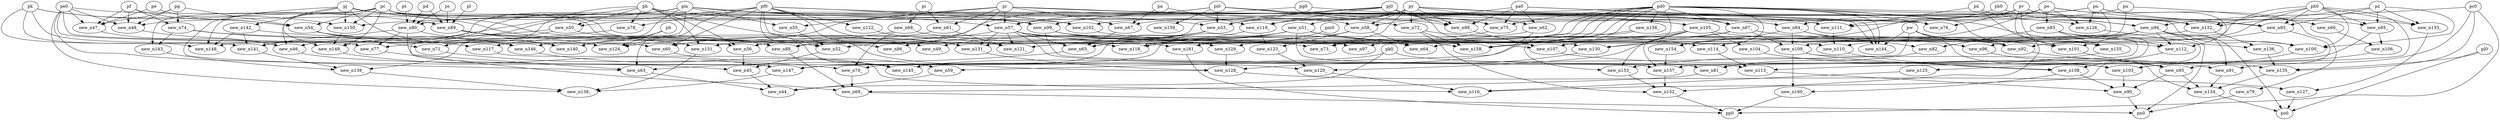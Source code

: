 digraph G {
    "new_n79_" -> "pn0";
    "new_n69_" -> "pn0";
    "new_n90_" -> "pn0";
    "new_n94_" -> "pn0";
    "new_n45_" -> "new_n44_";
    "pk0" -> "new_n44_";
    "new_n59_" -> "new_n44_";
    "new_n63_" -> "new_n44_";
    "new_n46_" -> "new_n45_";
    "new_n52_" -> "new_n45_";
    "new_n56_" -> "new_n45_";
    "pc" -> "new_n46_";
    "new_n47_" -> "new_n46_";
    "pm" -> "new_n46_";
    "new_n48_" -> "new_n46_";
    "pe" -> "new_n47_";
    "pf" -> "new_n47_";
    "pg" -> "new_n47_";
    "pe0" -> "new_n47_";
    "pf" -> "new_n48_";
    "pg" -> "new_n48_";
    "pd0" -> "new_n48_";
    "pe0" -> "new_n48_";
    "new_n51_" -> "new_n49_";
    "new_n50_" -> "new_n49_";
    "pf0" -> "new_n50_";
    "ph" -> "new_n50_";
    "py" -> "new_n51_";
    "pf0" -> "new_n52_";
    "new_n53_" -> "new_n52_";
    "new_n55_" -> "new_n52_";
    "new_n54_" -> "new_n52_";
    "ph" -> "new_n53_";
    "py" -> "new_n53_";
    "pi0" -> "new_n53_";
    "pj0" -> "new_n53_";
    "pc" -> "new_n54_";
    "pe" -> "new_n54_";
    "pf" -> "new_n54_";
    "pg" -> "new_n54_";
    "pr" -> "new_n55_";
    "pm" -> "new_n55_";
    "new_n57_" -> "new_n56_";
    "pd0" -> "new_n56_";
    "pe0" -> "new_n56_";
    "ph" -> "new_n56_";
    "py" -> "new_n57_";
    "pm" -> "new_n57_";
    "pr" -> "new_n57_";
    "pi0" -> "new_n57_";
    "pr" -> "new_n58_";
    "py" -> "new_n58_";
    "pa0" -> "new_n58_";
    "new_n62_" -> "new_n59_";
    "new_n60_" -> "new_n59_";
    "pe0" -> "new_n60_";
    "pf0" -> "new_n60_";
    "new_n61_" -> "new_n60_";
    "pr" -> "new_n61_";
    "pi" -> "new_n61_";
    "pa0" -> "new_n62_";
    "py" -> "new_n62_";
    "pj" -> "new_n63_";
    "ph" -> "new_n63_";
    "pf0" -> "new_n63_";
    "new_n65_" -> "new_n63_";
    "pd0" -> "new_n64_";
    "new_n57_" -> "new_n64_";
    "new_n58_" -> "new_n64_";
    "new_n57_" -> "new_n65_";
    "new_n51_" -> "new_n65_";
    "new_n67_" -> "new_n65_";
    "pd0" -> "new_n65_";
    "pu" -> "new_n66_";
    "pr" -> "new_n67_";
    "pv" -> "new_n67_";
    "pa" -> "new_n67_";
    "pi" -> "new_n68_";
    "new_n70_" -> "new_n69_";
    "new_n88_" -> "new_n69_";
    "new_n77_" -> "new_n69_";
    "new_n81_" -> "new_n69_";
    "new_n71_" -> "new_n70_";
    "new_n68_" -> "new_n70_";
    "pk0" -> "new_n70_";
    "ph" -> "new_n71_";
    "new_n54_" -> "new_n71_";
    "py" -> "new_n72_";
    "pi0" -> "new_n72_";
    "new_n75_" -> "new_n73_";
    "py" -> "new_n73_";
    "new_n74_" -> "new_n73_";
    "pf" -> "new_n74_";
    "pg" -> "new_n74_";
    "pa0" -> "new_n75_";
    "pd0" -> "new_n75_";
    "pj0" -> "new_n75_";
    "pc" -> "new_n75_";
    "pj0" -> "new_n76_";
    "pv" -> "new_n76_";
    "pa0" -> "new_n76_";
    "pd0" -> "new_n76_";
    "new_n80_" -> "new_n77_";
    "new_n78_" -> "new_n77_";
    "pk" -> "new_n77_";
    "pf0" -> "new_n78_";
    "ph" -> "new_n78_";
    "po" -> "new_n79_";
    "pt" -> "new_n80_";
    "pd" -> "new_n80_";
    "ps" -> "new_n80_";
    "pn" -> "new_n80_";
    "new_n57_" -> "new_n81_";
    "new_n85_" -> "new_n81_";
    "new_n82_" -> "new_n81_";
    "new_n83_" -> "new_n82_";
    "new_n84_" -> "new_n82_";
    "po" -> "new_n83_";
    "po" -> "new_n84_";
    "pr" -> "new_n84_";
    "pm" -> "new_n84_";
    "pz" -> "new_n85_";
    "pv" -> "new_n85_";
    "ph0" -> "new_n85_";
    "new_n87_" -> "new_n86_";
    "pc" -> "new_n86_";
    "py" -> "new_n87_";
    "pd0" -> "new_n87_";
    "new_n89_" -> "new_n88_";
    "pj" -> "new_n88_";
    "pr" -> "new_n88_";
    "pn" -> "new_n88_";
    "pl" -> "new_n89_";
    "pd" -> "new_n89_";
    "ps" -> "new_n89_";
    "pk" -> "new_n89_";
    "new_n103_" -> "new_n90_";
    "new_n113_" -> "new_n90_";
    "new_n108_" -> "new_n90_";
    "new_n95_" -> "new_n90_";
    "new_n93_" -> "new_n91_";
    "new_n92_" -> "new_n91_";
    "new_n94_" -> "new_n91_";
    "pw" -> "new_n92_";
    "new_n93_" -> "new_n92_";
    "new_n72_" -> "new_n92_";
    "pd0" -> "new_n92_";
    "pr" -> "new_n93_";
    "po" -> "new_n93_";
    "ph0" -> "new_n93_";
    "pz" -> "new_n93_";
    "pb0" -> "new_n94_";
    "pc0" -> "new_n94_";
    "px" -> "new_n94_";
    "new_n96_" -> "new_n95_";
    "pw" -> "new_n95_";
    "new_n101_" -> "new_n95_";
    "new_n100_" -> "new_n95_";
    "new_n84_" -> "new_n96_";
    "new_n94_" -> "new_n96_";
    "new_n99_" -> "new_n97_";
    "pd0" -> "new_n97_";
    "pa0" -> "new_n98_";
    "pj0" -> "new_n98_";
    "py" -> "new_n98_";
    "pi0" -> "new_n98_";
    "pe0" -> "new_n99_";
    "pf0" -> "new_n99_";
    "pg0" -> "new_n99_";
    "pd0" -> "new_n100_";
    "new_n99_" -> "new_n100_";
    "ph0" -> "new_n100_";
    "pz" -> "new_n100_";
    "pv" -> "new_n101_";
    "new_n102_" -> "new_n101_";
    "new_n87_" -> "new_n101_";
    "new_n94_" -> "new_n101_";
    "pn" -> "new_n102_";
    "pm" -> "new_n102_";
    "pc" -> "new_n102_";
    "pk0" -> "new_n103_";
    "new_n106_" -> "new_n103_";
    "new_n104_" -> "new_n103_";
    "pc0" -> "new_n103_";
    "new_n105_" -> "new_n104_";
    "pf0" -> "new_n105_";
    "pg0" -> "new_n105_";
    "new_n66_" -> "new_n106_";
    "new_n85_" -> "new_n106_";
    "pj0" -> "new_n107_";
    "pd0" -> "new_n107_";
    "new_n98_" -> "new_n107_";
    "new_n105_" -> "new_n107_";
    "new_n109_" -> "new_n108_";
    "new_n112_" -> "new_n108_";
    "new_n110_" -> "new_n108_";
    "new_n84_" -> "new_n109_";
    "new_n94_" -> "new_n109_";
    "new_n87_" -> "new_n109_";
    "new_n111_" -> "new_n110_";
    "new_n99_" -> "new_n110_";
    "ph0" -> "new_n110_";
    "px" -> "new_n111_";
    "pj0" -> "new_n111_";
    "pi0" -> "new_n111_";
    "po" -> "new_n111_";
    "pn" -> "new_n112_";
    "new_n94_" -> "new_n112_";
    "new_n57_" -> "new_n112_";
    "new_n83_" -> "new_n112_";
    "new_n99_" -> "new_n113_";
    "new_n114_" -> "new_n113_";
    "ph0" -> "new_n113_";
    "new_n51_" -> "new_n114_";
    "po" -> "new_n114_";
    "pl0" -> "po0";
    "new_n127_" -> "po0";
    "new_n134_" -> "po0";
    "new_n94_" -> "po0";
    "new_n120_" -> "new_n116_";
    "new_n126_" -> "new_n116_";
    "new_n117_" -> "new_n116_";
    "new_n125_" -> "new_n116_";
    "new_n68_" -> "new_n117_";
    "new_n74_" -> "new_n117_";
    "pc" -> "new_n118_";
    "new_n51_" -> "new_n118_";
    "new_n119_" -> "new_n118_";
    "pd0" -> "new_n118_";
    "pj0" -> "new_n119_";
    "pa" -> "new_n119_";
    "pu" -> "new_n119_";
    "pd0" -> "new_n120_";
    "new_n123_" -> "new_n120_";
    "pe0" -> "new_n120_";
    "new_n57_" -> "new_n121_";
    "new_n61_" -> "new_n121_";
    "new_n53_" -> "new_n121_";
    "new_n122_" -> "new_n121_";
    "pf0" -> "new_n122_";
    "new_n58_" -> "new_n123_";
    "new_n119_" -> "new_n123_";
    "new_n89_" -> "new_n124_";
    "pr" -> "new_n124_";
    "pb" -> "new_n124_";
    "pm" -> "new_n124_";
    "new_n83_" -> "new_n125_";
    "pj" -> "new_n126_";
    "po" -> "new_n126_";
    "pn" -> "new_n126_";
    "new_n128_" -> "new_n127_";
    "new_n133_" -> "new_n127_";
    "pf0" -> "new_n128_";
    "new_n129_" -> "new_n128_";
    "new_n130_" -> "new_n128_";
    "new_n131_" -> "new_n128_";
    "new_n57_" -> "new_n129_";
    "new_n58_" -> "new_n129_";
    "pu" -> "new_n130_";
    "new_n87_" -> "new_n130_";
    "pc" -> "new_n130_";
    "pf0" -> "new_n131_";
    "ph" -> "new_n131_";
    "new_n132_" -> "new_n131_";
    "new_n57_" -> "new_n131_";
    "ph0" -> "new_n132_";
    "pz" -> "new_n132_";
    "pv" -> "new_n132_";
    "pd0" -> "new_n132_";
    "pn" -> "new_n133_";
    "pz" -> "new_n133_";
    "ph0" -> "new_n133_";
    "new_n109_" -> "new_n134_";
    "new_n135_" -> "new_n134_";
    "new_n91_" -> "new_n134_";
    "new_n95_" -> "new_n134_";
    "new_n107_" -> "new_n135_";
    "pl0" -> "new_n135_";
    "new_n136_" -> "new_n135_";
    "pc0" -> "new_n135_";
    "new_n132_" -> "new_n136_";
    "new_n105_" -> "new_n136_";
    "new_n161_" -> "pp0";
    "new_n152_" -> "pp0";
    "new_n160_" -> "pp0";
    "pc0" -> "pp0";
    "new_n147_" -> "new_n138_";
    "pe0" -> "new_n138_";
    "new_n151_" -> "new_n138_";
    "new_n139_" -> "new_n138_";
    "new_n50_" -> "new_n139_";
    "new_n141_" -> "new_n139_";
    "new_n143_" -> "new_n139_";
    "new_n89_" -> "new_n140_";
    "pj" -> "new_n140_";
    "pm" -> "new_n140_";
    "pb" -> "new_n140_";
    "pm" -> "new_n141_";
    "pk" -> "new_n141_";
    "new_n80_" -> "new_n141_";
    "new_n142_" -> "new_n141_";
    "pj" -> "new_n142_";
    "pc" -> "new_n143_";
    "new_n74_" -> "new_n143_";
    "pw" -> "new_n144_";
    "pa0" -> "new_n144_";
    "pd0" -> "new_n144_";
    "py" -> "new_n144_";
    "pf0" -> "new_n145_";
    "new_n146_" -> "new_n145_";
    "new_n53_" -> "new_n145_";
    "pd0" -> "new_n145_";
    "new_n80_" -> "new_n146_";
    "new_n142_" -> "new_n146_";
    "new_n62_" -> "new_n146_";
    "new_n80_" -> "new_n147_";
    "new_n149_" -> "new_n147_";
    "pw" -> "new_n147_";
    "new_n51_" -> "new_n147_";
    "pk" -> "new_n148_";
    "pc" -> "new_n148_";
    "new_n142_" -> "new_n148_";
    "pm" -> "new_n148_";
    "pj" -> "new_n149_";
    "new_n50_" -> "new_n149_";
    "pc" -> "new_n149_";
    "new_n150_" -> "new_n149_";
    "pc" -> "new_n150_";
    "pk" -> "new_n150_";
    "pj0" -> "new_n150_";
    "pj" -> "new_n150_";
    "pi0" -> "new_n151_";
    "ph" -> "new_n151_";
    "pj0" -> "new_n151_";
    "new_n54_" -> "new_n151_";
    "px" -> "new_n152_";
    "new_n72_" -> "new_n152_";
    "new_n153_" -> "new_n152_";
    "new_n157_" -> "new_n152_";
    "new_n105_" -> "new_n153_";
    "new_n156_" -> "new_n153_";
    "new_n155_" -> "new_n153_";
    "pb0" -> "new_n154_";
    "new_n84_" -> "new_n154_";
    "pv" -> "new_n155_";
    "pd0" -> "new_n155_";
    "new_n83_" -> "new_n155_";
    "pw" -> "new_n155_";
    "pd0" -> "new_n156_";
    "new_n105_" -> "new_n157_";
    "new_n154_" -> "new_n157_";
    "new_n51_" -> "new_n157_";
    "new_n83_" -> "new_n157_";
    "new_n51_" -> "new_n158_";
    "new_n72_" -> "new_n158_";
    "new_n105_" -> "new_n158_";
    "new_n156_" -> "new_n158_";
    "pi0" -> "new_n159_";
    "new_n109_" -> "new_n160_";
    "new_n108_" -> "new_n160_";
    "ph0" -> "new_n161_";
    "new_n68_" -> "new_n161_";
    "pm0" -> "new_n161_";
}
